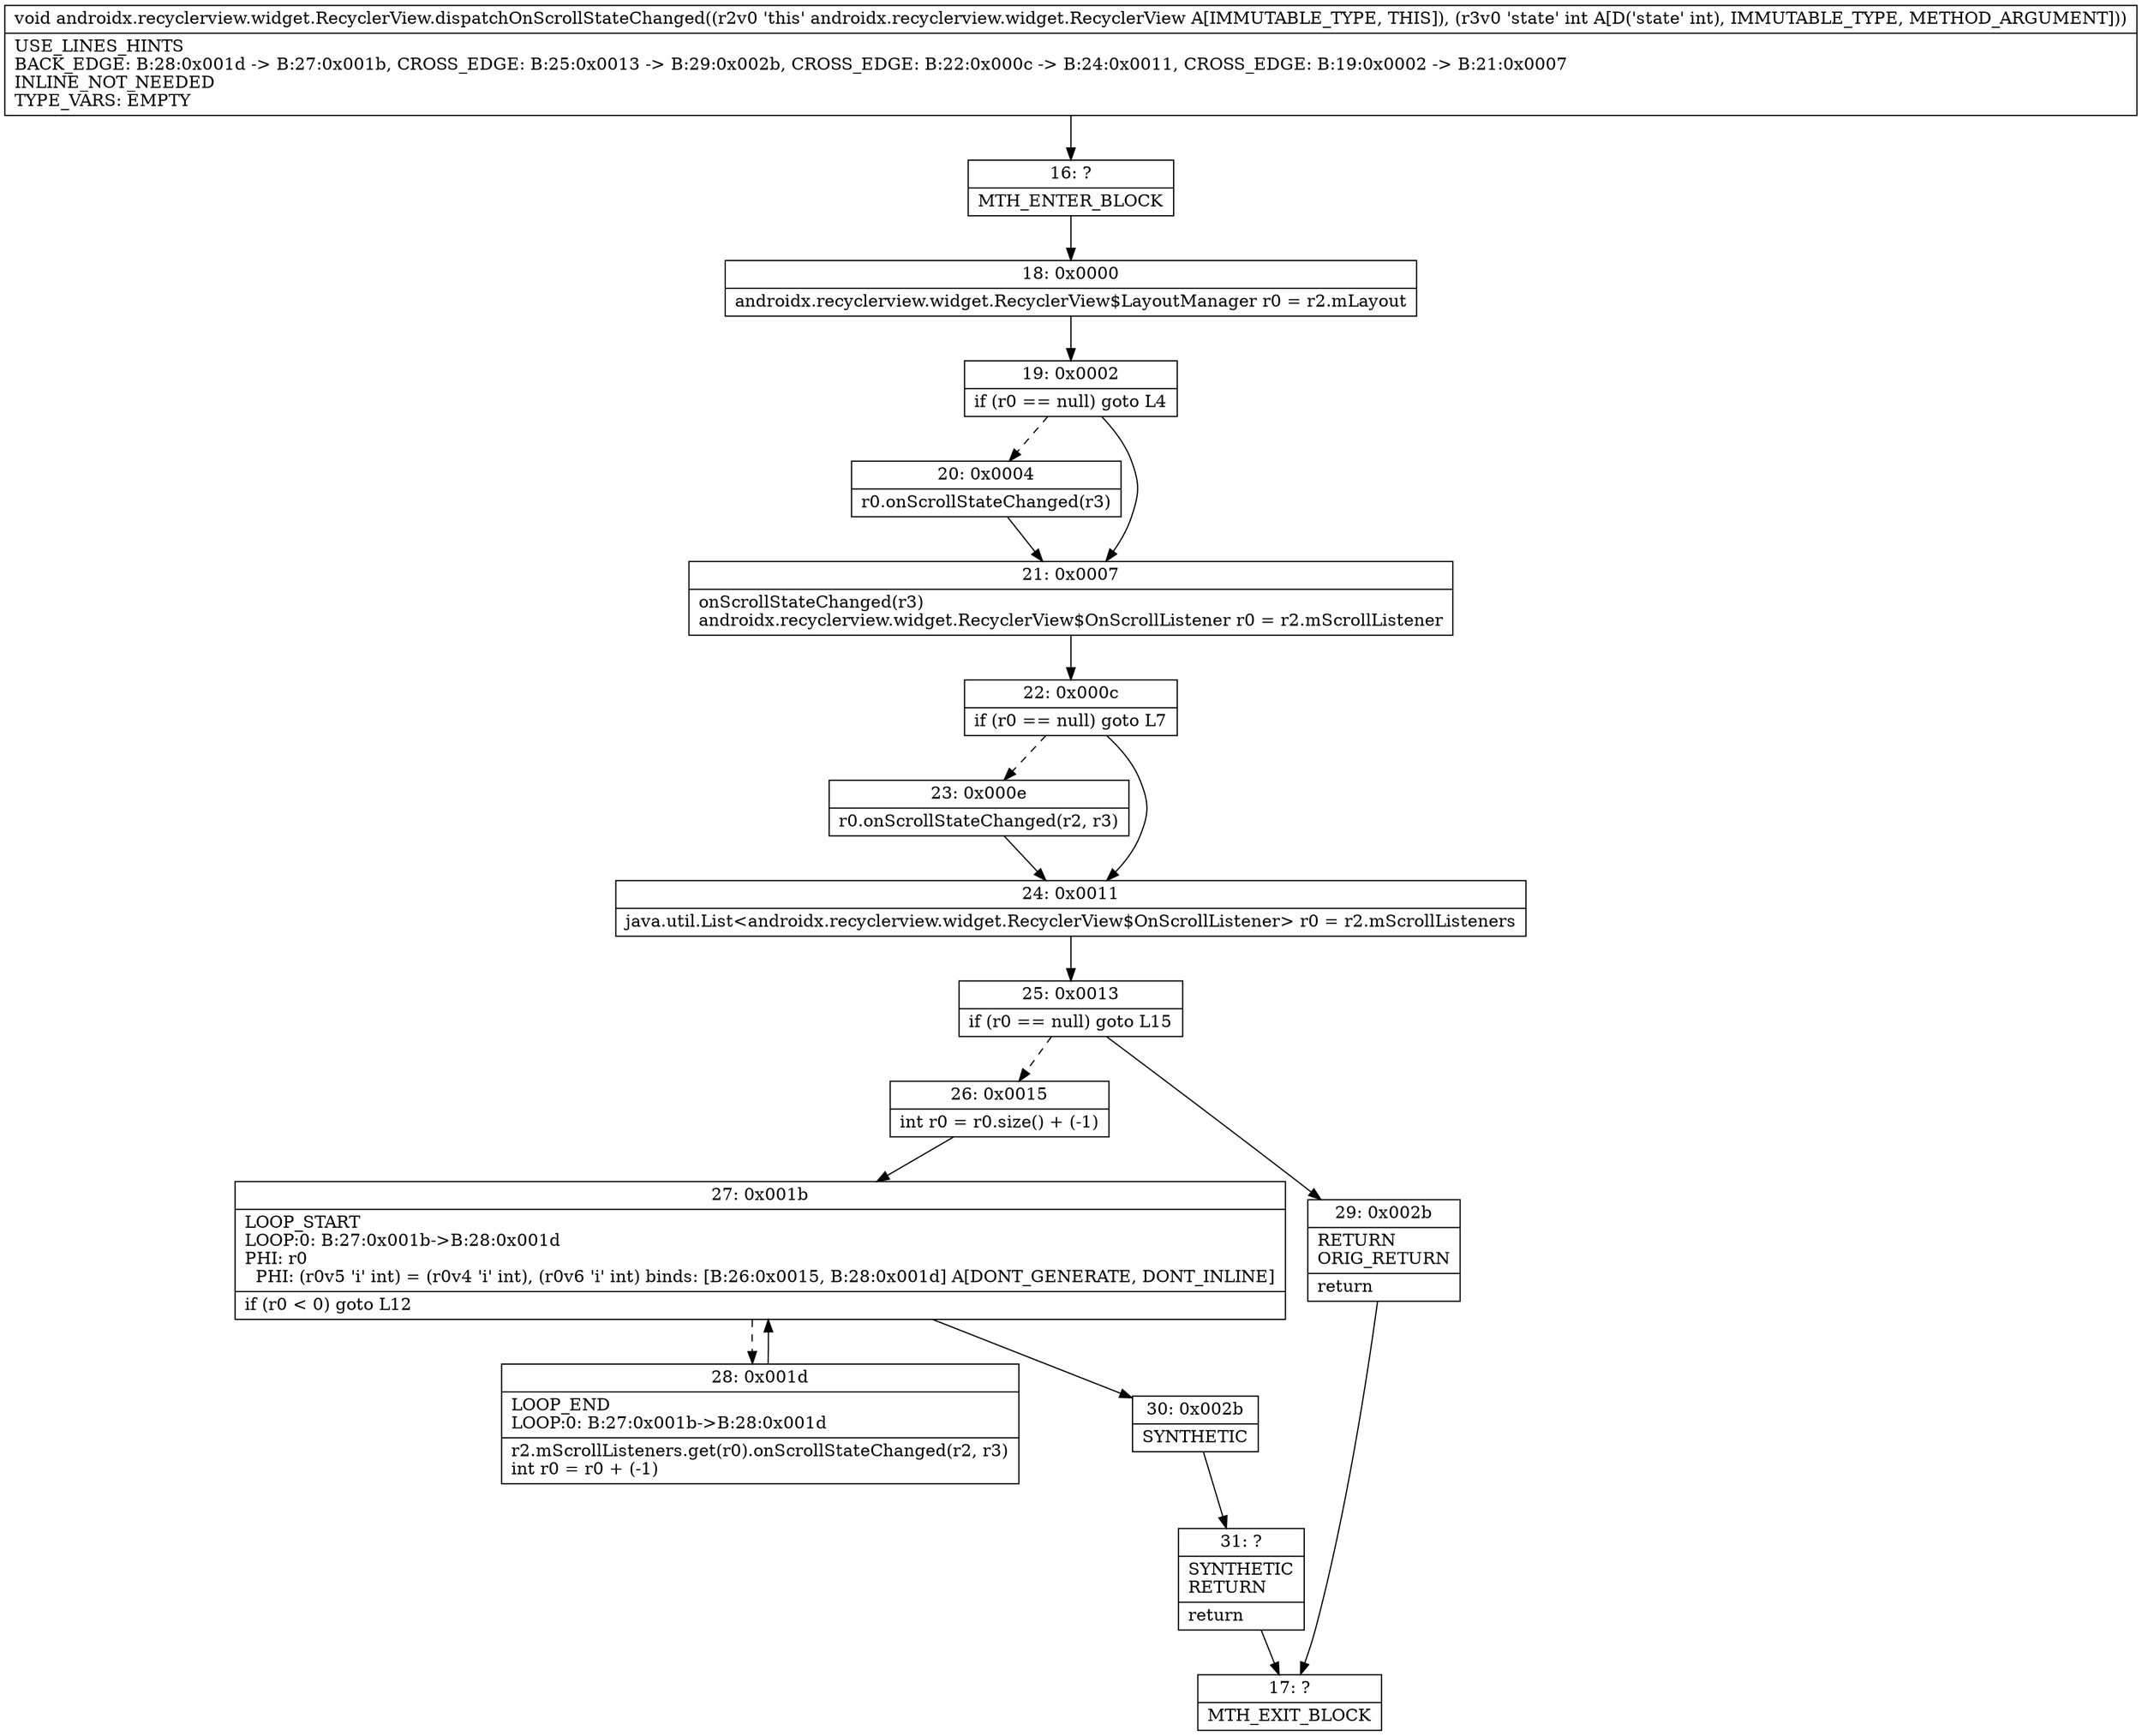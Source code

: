 digraph "CFG forandroidx.recyclerview.widget.RecyclerView.dispatchOnScrollStateChanged(I)V" {
Node_16 [shape=record,label="{16\:\ ?|MTH_ENTER_BLOCK\l}"];
Node_18 [shape=record,label="{18\:\ 0x0000|androidx.recyclerview.widget.RecyclerView$LayoutManager r0 = r2.mLayout\l}"];
Node_19 [shape=record,label="{19\:\ 0x0002|if (r0 == null) goto L4\l}"];
Node_20 [shape=record,label="{20\:\ 0x0004|r0.onScrollStateChanged(r3)\l}"];
Node_21 [shape=record,label="{21\:\ 0x0007|onScrollStateChanged(r3)\landroidx.recyclerview.widget.RecyclerView$OnScrollListener r0 = r2.mScrollListener\l}"];
Node_22 [shape=record,label="{22\:\ 0x000c|if (r0 == null) goto L7\l}"];
Node_23 [shape=record,label="{23\:\ 0x000e|r0.onScrollStateChanged(r2, r3)\l}"];
Node_24 [shape=record,label="{24\:\ 0x0011|java.util.List\<androidx.recyclerview.widget.RecyclerView$OnScrollListener\> r0 = r2.mScrollListeners\l}"];
Node_25 [shape=record,label="{25\:\ 0x0013|if (r0 == null) goto L15\l}"];
Node_26 [shape=record,label="{26\:\ 0x0015|int r0 = r0.size() + (\-1)\l}"];
Node_27 [shape=record,label="{27\:\ 0x001b|LOOP_START\lLOOP:0: B:27:0x001b\-\>B:28:0x001d\lPHI: r0 \l  PHI: (r0v5 'i' int) = (r0v4 'i' int), (r0v6 'i' int) binds: [B:26:0x0015, B:28:0x001d] A[DONT_GENERATE, DONT_INLINE]\l|if (r0 \< 0) goto L12\l}"];
Node_28 [shape=record,label="{28\:\ 0x001d|LOOP_END\lLOOP:0: B:27:0x001b\-\>B:28:0x001d\l|r2.mScrollListeners.get(r0).onScrollStateChanged(r2, r3)\lint r0 = r0 + (\-1)\l}"];
Node_30 [shape=record,label="{30\:\ 0x002b|SYNTHETIC\l}"];
Node_31 [shape=record,label="{31\:\ ?|SYNTHETIC\lRETURN\l|return\l}"];
Node_17 [shape=record,label="{17\:\ ?|MTH_EXIT_BLOCK\l}"];
Node_29 [shape=record,label="{29\:\ 0x002b|RETURN\lORIG_RETURN\l|return\l}"];
MethodNode[shape=record,label="{void androidx.recyclerview.widget.RecyclerView.dispatchOnScrollStateChanged((r2v0 'this' androidx.recyclerview.widget.RecyclerView A[IMMUTABLE_TYPE, THIS]), (r3v0 'state' int A[D('state' int), IMMUTABLE_TYPE, METHOD_ARGUMENT]))  | USE_LINES_HINTS\lBACK_EDGE: B:28:0x001d \-\> B:27:0x001b, CROSS_EDGE: B:25:0x0013 \-\> B:29:0x002b, CROSS_EDGE: B:22:0x000c \-\> B:24:0x0011, CROSS_EDGE: B:19:0x0002 \-\> B:21:0x0007\lINLINE_NOT_NEEDED\lTYPE_VARS: EMPTY\l}"];
MethodNode -> Node_16;Node_16 -> Node_18;
Node_18 -> Node_19;
Node_19 -> Node_20[style=dashed];
Node_19 -> Node_21;
Node_20 -> Node_21;
Node_21 -> Node_22;
Node_22 -> Node_23[style=dashed];
Node_22 -> Node_24;
Node_23 -> Node_24;
Node_24 -> Node_25;
Node_25 -> Node_26[style=dashed];
Node_25 -> Node_29;
Node_26 -> Node_27;
Node_27 -> Node_28[style=dashed];
Node_27 -> Node_30;
Node_28 -> Node_27;
Node_30 -> Node_31;
Node_31 -> Node_17;
Node_29 -> Node_17;
}

